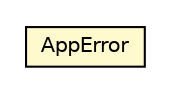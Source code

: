 #!/usr/local/bin/dot
#
# Class diagram 
# Generated by UMLGraph version 5.1 (http://www.umlgraph.org/)
#

digraph G {
	edge [fontname="Helvetica",fontsize=10,labelfontname="Helvetica",labelfontsize=10];
	node [fontname="Helvetica",fontsize=10,shape=plaintext];
	nodesep=0.25;
	ranksep=0.5;
	// cn.edu.uestc.acmicpc.util.exception.AppError
	c20717 [label=<<table title="cn.edu.uestc.acmicpc.util.exception.AppError" border="0" cellborder="1" cellspacing="0" cellpadding="2" port="p" bgcolor="lemonChiffon" href="./AppError.html">
		<tr><td><table border="0" cellspacing="0" cellpadding="1">
<tr><td align="center" balign="center"> AppError </td></tr>
		</table></td></tr>
		</table>>, fontname="Helvetica", fontcolor="black", fontsize=10.0];
}

